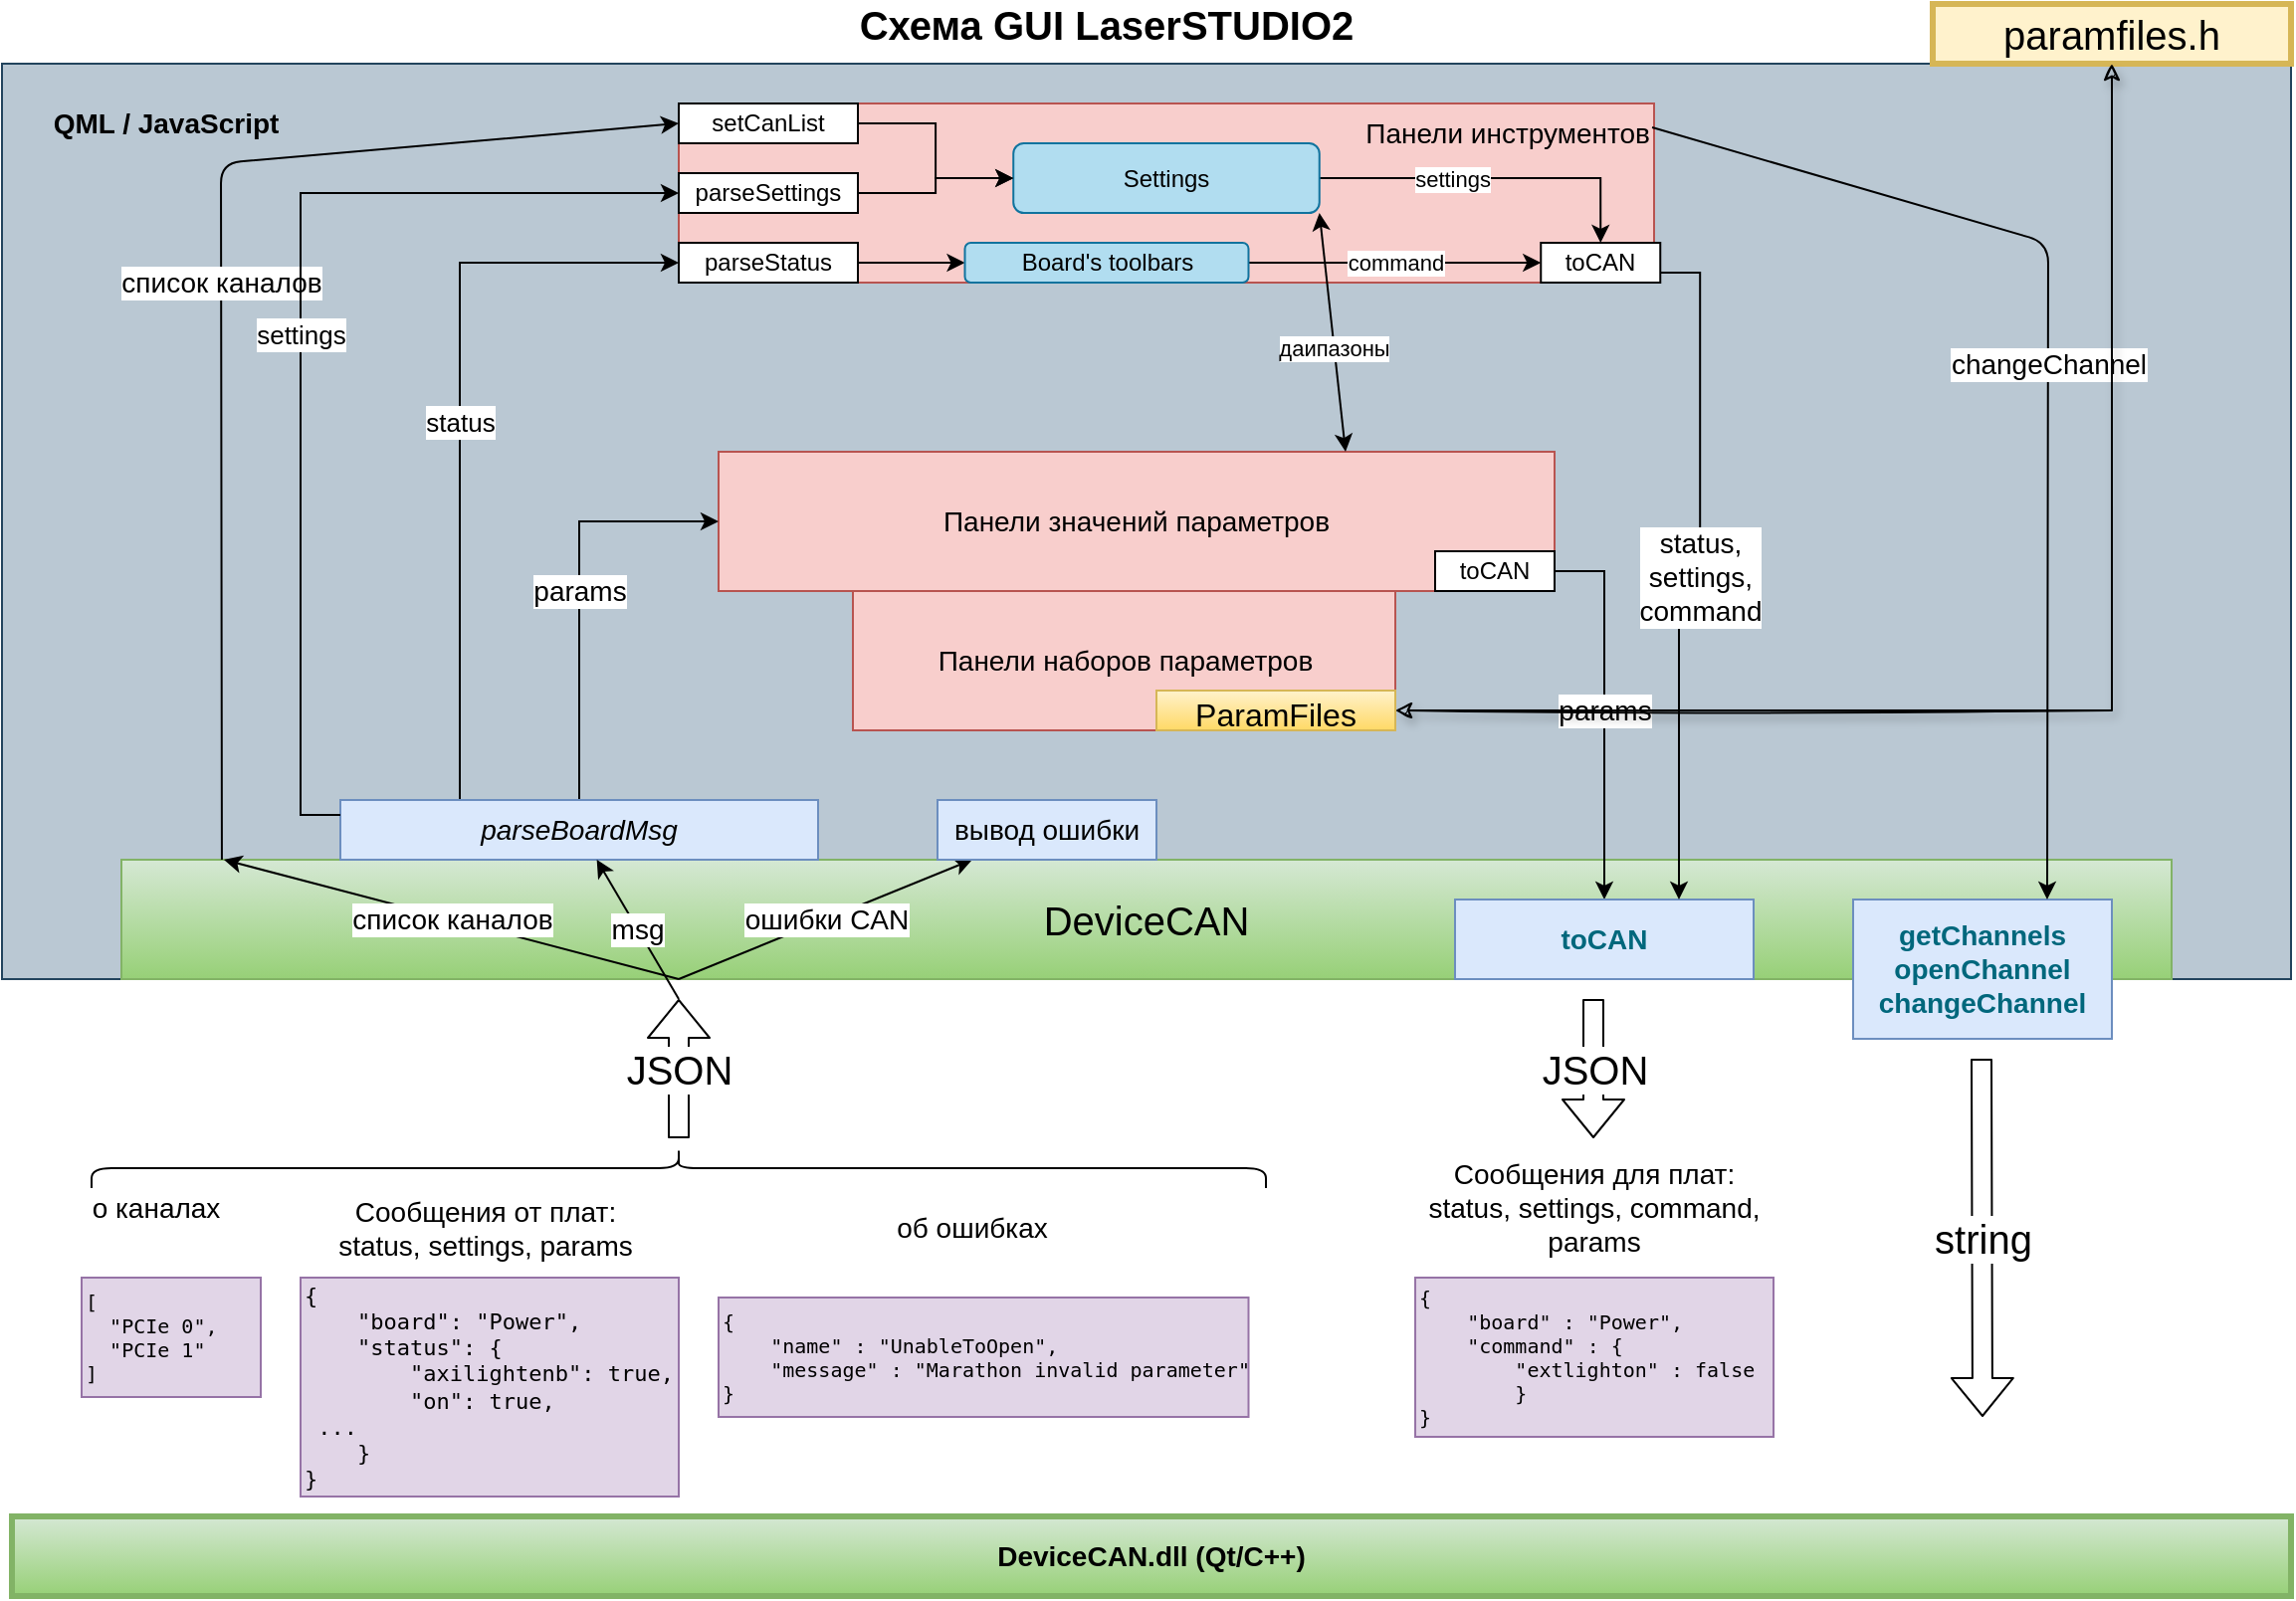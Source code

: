 <mxfile version="14.9.6" type="github">
  <diagram id="o6FBnnh21fnTWob_zk2f" name="Page-1">
    <mxGraphModel dx="1138" dy="602" grid="1" gridSize="10" guides="1" tooltips="1" connect="1" arrows="1" fold="1" page="1" pageScale="1" pageWidth="1169" pageHeight="827" math="0" shadow="0">
      <root>
        <mxCell id="0" />
        <mxCell id="1" parent="0" />
        <mxCell id="WA45sJLJeDe34Si-K1UF-1" value="" style="rounded=0;whiteSpace=wrap;html=1;fillColor=#bac8d3;strokeColor=#23445d;" parent="1" vertex="1">
          <mxGeometry x="10" y="50" width="1150" height="460" as="geometry" />
        </mxCell>
        <mxCell id="WA45sJLJeDe34Si-K1UF-2" value="QML / JavaScript" style="text;html=1;strokeColor=none;fillColor=none;align=center;verticalAlign=middle;whiteSpace=wrap;rounded=0;fontStyle=1;fontSize=14;" parent="1" vertex="1">
          <mxGeometry x="10" y="70" width="165" height="20" as="geometry" />
        </mxCell>
        <mxCell id="WA45sJLJeDe34Si-K1UF-3" value="Схема GUI LaserSTUDIO2" style="text;html=1;strokeColor=none;fillColor=none;align=center;verticalAlign=middle;whiteSpace=wrap;rounded=0;fontStyle=1;fontSize=20;" parent="1" vertex="1">
          <mxGeometry x="280" y="20" width="570" height="20" as="geometry" />
        </mxCell>
        <mxCell id="WA45sJLJeDe34Si-K1UF-5" value="JSON" style="shape=flexArrow;endArrow=classic;html=1;fontSize=20;" parent="1" edge="1">
          <mxGeometry width="50" height="50" relative="1" as="geometry">
            <mxPoint x="350" y="590" as="sourcePoint" />
            <mxPoint x="350" y="520" as="targetPoint" />
            <Array as="points" />
          </mxGeometry>
        </mxCell>
        <mxCell id="WA45sJLJeDe34Si-K1UF-6" value="DeviceCAN" style="rounded=0;whiteSpace=wrap;html=1;fontSize=20;gradientColor=#97d077;fillColor=#d5e8d4;strokeColor=#82b366;" parent="1" vertex="1">
          <mxGeometry x="70" y="450" width="1030" height="60" as="geometry" />
        </mxCell>
        <mxCell id="WA45sJLJeDe34Si-K1UF-11" value="&lt;div style=&quot;font-size: 10px&quot; align=&quot;left&quot;&gt;&lt;pre&gt;&lt;font style=&quot;font-size: 10px&quot;&gt;[&lt;br&gt;&lt;/font&gt;&lt;font style=&quot;font-size: 10px&quot;&gt;&lt;span class=&quot;pl-s&quot;&gt;&lt;span class=&quot;pl-pds&quot;&gt;  &quot;&lt;/span&gt;PCIe 0&lt;span class=&quot;pl-pds&quot;&gt;&quot;&lt;/span&gt;&lt;/span&gt;,&lt;/font&gt;&lt;font style=&quot;font-size: 10px&quot;&gt;&lt;br&gt;&lt;font style=&quot;font-size: 10px&quot;&gt;  &lt;span class=&quot;pl-s&quot;&gt;&lt;span class=&quot;pl-pds&quot;&gt;&quot;&lt;/span&gt;PCIe 1&lt;span class=&quot;pl-pds&quot;&gt;&quot;&lt;/span&gt;&lt;/span&gt;&lt;br&gt;]&lt;/font&gt;&lt;/font&gt;&lt;/pre&gt;&lt;/div&gt;" style="text;html=1;strokeColor=#9673a6;fillColor=#e1d5e7;align=left;verticalAlign=middle;whiteSpace=wrap;rounded=0;fontSize=20;" parent="1" vertex="1">
          <mxGeometry x="50" y="660" width="90" height="60" as="geometry" />
        </mxCell>
        <mxCell id="WA45sJLJeDe34Si-K1UF-13" value="" style="shape=curlyBracket;whiteSpace=wrap;html=1;rounded=1;flipH=1;fontSize=20;rotation=-90;" parent="1" vertex="1">
          <mxGeometry x="340" y="310" width="20" height="590" as="geometry" />
        </mxCell>
        <mxCell id="WA45sJLJeDe34Si-K1UF-14" value="&lt;font style=&quot;font-size: 14px&quot;&gt;о каналах&lt;/font&gt;" style="text;html=1;strokeColor=none;fillColor=none;align=center;verticalAlign=middle;whiteSpace=wrap;rounded=0;fontSize=14;" parent="1" vertex="1">
          <mxGeometry x="40" y="600" width="95" height="50" as="geometry" />
        </mxCell>
        <mxCell id="WA45sJLJeDe34Si-K1UF-16" value="&lt;pre style=&quot;font-size: 11px&quot;&gt;&lt;font style=&quot;font-size: 11px&quot;&gt;{&lt;br&gt;    &lt;span class=&quot;pl-s&quot;&gt;&lt;span class=&quot;pl-pds&quot;&gt;&quot;&lt;/span&gt;board&lt;span class=&quot;pl-pds&quot;&gt;&quot;&lt;/span&gt;&lt;/span&gt;: &lt;span class=&quot;pl-s&quot;&gt;&lt;span class=&quot;pl-pds&quot;&gt;&quot;&lt;/span&gt;Power&lt;span class=&quot;pl-pds&quot;&gt;&quot;&lt;/span&gt;&lt;/span&gt;,&lt;br&gt;    &lt;span class=&quot;pl-s&quot;&gt;&lt;span class=&quot;pl-pds&quot;&gt;&quot;&lt;/span&gt;status&lt;span class=&quot;pl-pds&quot;&gt;&quot;&lt;/span&gt;&lt;/span&gt;: {&lt;br&gt;        &lt;span class=&quot;pl-s&quot;&gt;&lt;span class=&quot;pl-pds&quot;&gt;&quot;&lt;/span&gt;axilightenb&lt;span class=&quot;pl-pds&quot;&gt;&quot;&lt;/span&gt;&lt;/span&gt;: &lt;span class=&quot;pl-c1&quot;&gt;true&lt;/span&gt;,&lt;br&gt;        &lt;span class=&quot;pl-s&quot;&gt;&lt;span class=&quot;pl-pds&quot;&gt;&quot;&lt;/span&gt;on&lt;span class=&quot;pl-pds&quot;&gt;&quot;&lt;/span&gt;&lt;/span&gt;: &lt;span class=&quot;pl-c1&quot;&gt;true&lt;/span&gt;,&lt;br&gt;&lt;span class=&quot;pl-c1&quot;&gt;&lt;/span&gt;&lt;span style=&quot;white-space: pre&quot;&gt; &lt;/span&gt;...&lt;br&gt;    }&lt;br&gt;}&lt;/font&gt;&lt;/pre&gt;" style="text;html=1;strokeColor=#9673a6;fillColor=#e1d5e7;align=left;verticalAlign=middle;whiteSpace=wrap;rounded=0;fontSize=20;" parent="1" vertex="1">
          <mxGeometry x="160" y="660" width="190" height="110" as="geometry" />
        </mxCell>
        <mxCell id="WA45sJLJeDe34Si-K1UF-17" value="Сообщения от плат:&lt;br&gt;status, settings, params" style="text;html=1;strokeColor=none;fillColor=none;align=center;verticalAlign=middle;whiteSpace=wrap;rounded=0;fontSize=14;" parent="1" vertex="1">
          <mxGeometry x="160" y="610" width="186.25" height="50" as="geometry" />
        </mxCell>
        <mxCell id="WA45sJLJeDe34Si-K1UF-18" value="&lt;div style=&quot;font-size: 10px&quot; align=&quot;left&quot;&gt;&lt;pre&gt;&lt;font style=&quot;font-size: 10px&quot;&gt;{&lt;br&gt;    &lt;span class=&quot;pl-s&quot;&gt;&lt;span class=&quot;pl-pds&quot;&gt;&quot;&lt;/span&gt;name&lt;span class=&quot;pl-pds&quot;&gt;&quot;&lt;/span&gt;&lt;/span&gt; : &lt;span class=&quot;pl-s&quot;&gt;&lt;span class=&quot;pl-pds&quot;&gt;&quot;&lt;/span&gt;UnableToOpen&lt;span class=&quot;pl-pds&quot;&gt;&quot;&lt;/span&gt;&lt;/span&gt;,&lt;br&gt;    &lt;span class=&quot;pl-s&quot;&gt;&lt;span class=&quot;pl-pds&quot;&gt;&quot;&lt;/span&gt;message&lt;span class=&quot;pl-pds&quot;&gt;&quot;&lt;/span&gt;&lt;/span&gt; : &lt;span class=&quot;pl-s&quot;&gt;&lt;span class=&quot;pl-pds&quot;&gt;&quot;&lt;/span&gt;Marathon invalid parameter&lt;span class=&quot;pl-pds&quot;&gt;&quot;&lt;/span&gt;&lt;/span&gt;    &lt;br&gt;}&lt;/font&gt;&lt;/pre&gt;&lt;/div&gt;" style="text;html=1;strokeColor=#9673a6;fillColor=#e1d5e7;align=left;verticalAlign=middle;whiteSpace=wrap;rounded=0;fontSize=20;" parent="1" vertex="1">
          <mxGeometry x="370" y="670" width="266.25" height="60" as="geometry" />
        </mxCell>
        <mxCell id="WA45sJLJeDe34Si-K1UF-19" value="об ошибках" style="text;html=1;strokeColor=none;fillColor=none;align=center;verticalAlign=middle;whiteSpace=wrap;rounded=0;fontSize=14;" parent="1" vertex="1">
          <mxGeometry x="450" y="610" width="95" height="50" as="geometry" />
        </mxCell>
        <mxCell id="WA45sJLJeDe34Si-K1UF-20" value="JSON" style="shape=flexArrow;endArrow=classic;html=1;fontSize=20;" parent="1" edge="1">
          <mxGeometry width="50" height="50" relative="1" as="geometry">
            <mxPoint x="809.5" y="520" as="sourcePoint" />
            <mxPoint x="809.5" y="590" as="targetPoint" />
            <Array as="points" />
          </mxGeometry>
        </mxCell>
        <mxCell id="WA45sJLJeDe34Si-K1UF-21" value="&lt;pre style=&quot;font-size: 10px&quot;&gt;&lt;font style=&quot;font-size: 10px&quot;&gt;{&lt;br&gt;    &lt;span class=&quot;pl-s&quot;&gt;&lt;span class=&quot;pl-pds&quot;&gt;&quot;&lt;/span&gt;board&lt;span class=&quot;pl-pds&quot;&gt;&quot;&lt;/span&gt;&lt;/span&gt; : &lt;span class=&quot;pl-s&quot;&gt;&lt;span class=&quot;pl-pds&quot;&gt;&quot;&lt;/span&gt;Power&lt;span class=&quot;pl-pds&quot;&gt;&quot;&lt;/span&gt;&lt;/span&gt;,&lt;br&gt;    &lt;span class=&quot;pl-s&quot;&gt;&lt;span class=&quot;pl-pds&quot;&gt;&quot;&lt;/span&gt;command&lt;span class=&quot;pl-pds&quot;&gt;&quot;&lt;/span&gt;&lt;/span&gt; : {&lt;br&gt;        &lt;span class=&quot;pl-s&quot;&gt;&lt;span class=&quot;pl-pds&quot;&gt;&quot;&lt;/span&gt;extlighton&lt;span class=&quot;pl-pds&quot;&gt;&quot;&lt;/span&gt;&lt;/span&gt; : &lt;span class=&quot;pl-c1&quot;&gt;false&lt;/span&gt;&lt;br&gt;        }&lt;br&gt;}&lt;/font&gt;&lt;/pre&gt;" style="text;html=1;strokeColor=#9673a6;fillColor=#e1d5e7;align=left;verticalAlign=middle;whiteSpace=wrap;rounded=0;fontSize=20;" parent="1" vertex="1">
          <mxGeometry x="720.01" y="660" width="180" height="80" as="geometry" />
        </mxCell>
        <mxCell id="WA45sJLJeDe34Si-K1UF-22" value="Сообщения для плат:&lt;br&gt;status, settings, command, params" style="text;html=1;strokeColor=none;fillColor=none;align=center;verticalAlign=middle;whiteSpace=wrap;rounded=0;fontSize=14;" parent="1" vertex="1">
          <mxGeometry x="716.88" y="600" width="186.25" height="50" as="geometry" />
        </mxCell>
        <mxCell id="WA45sJLJeDe34Si-K1UF-23" value="paramfiles.h" style="rounded=0;whiteSpace=wrap;html=1;fontSize=20;fillColor=#fff2cc;strokeColor=#d6b656;strokeWidth=3;" parent="1" vertex="1">
          <mxGeometry x="980" y="20" width="180" height="30" as="geometry" />
        </mxCell>
        <mxCell id="WA45sJLJeDe34Si-K1UF-44" value="params" style="edgeStyle=orthogonalEdgeStyle;rounded=0;orthogonalLoop=1;jettySize=auto;html=1;fontSize=14;exitX=1;exitY=0.5;exitDx=0;exitDy=0;" parent="1" source="kHzajwgepwgwfbWQUvhE-15" target="WA45sJLJeDe34Si-K1UF-32" edge="1">
          <mxGeometry relative="1" as="geometry" />
        </mxCell>
        <mxCell id="WA45sJLJeDe34Si-K1UF-24" value="Панели значений параметров" style="rounded=0;whiteSpace=wrap;html=1;fontSize=14;fillColor=#f8cecc;strokeColor=#b85450;" parent="1" vertex="1">
          <mxGeometry x="370" y="245" width="420" height="70" as="geometry" />
        </mxCell>
        <mxCell id="WA45sJLJeDe34Si-K1UF-27" value="&lt;span style=&quot;font-weight: 600 ; color: #00677c&quot;&gt;getChannels&lt;/span&gt;&lt;span style=&quot;font-weight: 600 ; color: #00677c&quot;&gt;&lt;br&gt;openChannel&lt;br&gt;&lt;/span&gt;&lt;span style=&quot;font-weight: 600 ; color: #00677c&quot;&gt;changeChannel&lt;/span&gt;" style="text;html=1;strokeColor=#6c8ebf;fillColor=#dae8fc;align=center;verticalAlign=middle;whiteSpace=wrap;rounded=0;fontSize=14;" parent="1" vertex="1">
          <mxGeometry x="940" y="470" width="130" height="70" as="geometry" />
        </mxCell>
        <mxCell id="WA45sJLJeDe34Si-K1UF-29" value="string" style="shape=flexArrow;endArrow=classic;html=1;fontSize=20;" parent="1" edge="1">
          <mxGeometry width="50" height="50" relative="1" as="geometry">
            <mxPoint x="1004.5" y="550" as="sourcePoint" />
            <mxPoint x="1005" y="730" as="targetPoint" />
            <Array as="points" />
          </mxGeometry>
        </mxCell>
        <mxCell id="WA45sJLJeDe34Si-K1UF-32" value="&lt;span style=&quot;font-weight: 600 ; color: #00677c&quot;&gt;toCAN&lt;/span&gt;" style="rounded=0;whiteSpace=wrap;html=1;fontSize=14;fillColor=#dae8fc;strokeColor=#6c8ebf;" parent="1" vertex="1">
          <mxGeometry x="740" y="470" width="150" height="40" as="geometry" />
        </mxCell>
        <mxCell id="WA45sJLJeDe34Si-K1UF-43" value="status,&lt;br&gt;settings, &lt;br&gt;command" style="edgeStyle=orthogonalEdgeStyle;rounded=0;orthogonalLoop=1;jettySize=auto;html=1;entryX=0.75;entryY=0;entryDx=0;entryDy=0;fontSize=14;exitX=1;exitY=0.75;exitDx=0;exitDy=0;" parent="1" source="kHzajwgepwgwfbWQUvhE-2" target="WA45sJLJeDe34Si-K1UF-32" edge="1">
          <mxGeometry relative="1" as="geometry" />
        </mxCell>
        <mxCell id="WA45sJLJeDe34Si-K1UF-33" value="Панели инструментов" style="rounded=0;whiteSpace=wrap;html=1;fontSize=14;fillColor=#f8cecc;strokeColor=#b85450;horizontal=1;verticalAlign=top;align=right;" parent="1" vertex="1">
          <mxGeometry x="350" y="70" width="490" height="90" as="geometry" />
        </mxCell>
        <mxCell id="WA45sJLJeDe34Si-K1UF-34" value="changeChannel" style="endArrow=classic;html=1;fontSize=14;exitX=0.998;exitY=0.133;exitDx=0;exitDy=0;entryX=0.75;entryY=0;entryDx=0;entryDy=0;exitPerimeter=0;" parent="1" source="WA45sJLJeDe34Si-K1UF-33" target="WA45sJLJeDe34Si-K1UF-27" edge="1">
          <mxGeometry width="50" height="50" relative="1" as="geometry">
            <mxPoint x="770" y="270" as="sourcePoint" />
            <mxPoint x="820" y="220" as="targetPoint" />
            <Array as="points">
              <mxPoint x="1038" y="140" />
            </Array>
          </mxGeometry>
        </mxCell>
        <mxCell id="WA45sJLJeDe34Si-K1UF-41" value="&lt;font style=&quot;font-size: 13px&quot;&gt;status&lt;/font&gt;" style="edgeStyle=orthogonalEdgeStyle;rounded=0;orthogonalLoop=1;jettySize=auto;html=1;fontSize=14;exitX=0.25;exitY=0;exitDx=0;exitDy=0;entryX=0;entryY=0.5;entryDx=0;entryDy=0;" parent="1" source="WA45sJLJeDe34Si-K1UF-35" target="kHzajwgepwgwfbWQUvhE-9" edge="1">
          <mxGeometry relative="1" as="geometry" />
        </mxCell>
        <mxCell id="WA45sJLJeDe34Si-K1UF-42" value="params" style="edgeStyle=orthogonalEdgeStyle;rounded=0;orthogonalLoop=1;jettySize=auto;html=1;entryX=0;entryY=0.5;entryDx=0;entryDy=0;fontSize=14;" parent="1" source="WA45sJLJeDe34Si-K1UF-35" target="WA45sJLJeDe34Si-K1UF-24" edge="1">
          <mxGeometry relative="1" as="geometry" />
        </mxCell>
        <mxCell id="WA45sJLJeDe34Si-K1UF-35" value="&lt;span style=&quot;font-style: italic&quot;&gt;parseBoardMsg&lt;/span&gt;" style="rounded=0;whiteSpace=wrap;html=1;fontSize=14;fillColor=#dae8fc;strokeColor=#6c8ebf;" parent="1" vertex="1">
          <mxGeometry x="180" y="420" width="240" height="30" as="geometry" />
        </mxCell>
        <mxCell id="WA45sJLJeDe34Si-K1UF-36" value="msg" style="endArrow=classic;html=1;fontSize=14;" parent="1" target="WA45sJLJeDe34Si-K1UF-35" edge="1">
          <mxGeometry width="50" height="50" relative="1" as="geometry">
            <mxPoint x="350" y="520" as="sourcePoint" />
            <mxPoint x="560" y="400" as="targetPoint" />
          </mxGeometry>
        </mxCell>
        <mxCell id="WA45sJLJeDe34Si-K1UF-37" value="список каналов" style="endArrow=classic;html=1;fontSize=14;entryX=0.05;entryY=0;entryDx=0;entryDy=0;entryPerimeter=0;" parent="1" target="WA45sJLJeDe34Si-K1UF-6" edge="1">
          <mxGeometry width="50" height="50" relative="1" as="geometry">
            <mxPoint x="350" y="510" as="sourcePoint" />
            <mxPoint x="560" y="400" as="targetPoint" />
          </mxGeometry>
        </mxCell>
        <mxCell id="WA45sJLJeDe34Si-K1UF-38" value="список каналов" style="endArrow=classic;html=1;fontSize=14;exitX=0.049;exitY=0;exitDx=0;exitDy=0;exitPerimeter=0;entryX=0;entryY=0.5;entryDx=0;entryDy=0;" parent="1" source="WA45sJLJeDe34Si-K1UF-6" target="kHzajwgepwgwfbWQUvhE-11" edge="1">
          <mxGeometry width="50" height="50" relative="1" as="geometry">
            <mxPoint x="180" y="450" as="sourcePoint" />
            <mxPoint x="240" y="155" as="targetPoint" />
            <Array as="points">
              <mxPoint x="120" y="100" />
            </Array>
          </mxGeometry>
        </mxCell>
        <mxCell id="WA45sJLJeDe34Si-K1UF-39" value="ошибки CAN" style="endArrow=classic;html=1;fontSize=14;entryX=0.415;entryY=0;entryDx=0;entryDy=0;entryPerimeter=0;" parent="1" target="WA45sJLJeDe34Si-K1UF-6" edge="1">
          <mxGeometry width="50" height="50" relative="1" as="geometry">
            <mxPoint x="350" y="510" as="sourcePoint" />
            <mxPoint x="188.15" y="458.02" as="targetPoint" />
          </mxGeometry>
        </mxCell>
        <mxCell id="WA45sJLJeDe34Si-K1UF-40" value="вывод ошибки" style="rounded=0;whiteSpace=wrap;html=1;fontSize=14;fillColor=#dae8fc;strokeColor=#6c8ebf;" parent="1" vertex="1">
          <mxGeometry x="480" y="420" width="110" height="30" as="geometry" />
        </mxCell>
        <mxCell id="WA45sJLJeDe34Si-K1UF-47" value="" style="edgeStyle=orthogonalEdgeStyle;rounded=0;orthogonalLoop=1;jettySize=auto;html=1;fontSize=14;jumpStyle=none;shadow=1;sketch=1;startArrow=classic;startFill=1;" parent="1" source="WA45sJLJeDe34Si-K1UF-9" target="WA45sJLJeDe34Si-K1UF-23" edge="1">
          <mxGeometry relative="1" as="geometry" />
        </mxCell>
        <mxCell id="WA45sJLJeDe34Si-K1UF-46" value="Панели наборов параметров" style="rounded=0;whiteSpace=wrap;html=1;fontSize=14;fillColor=#f8cecc;strokeColor=#b85450;" parent="1" vertex="1">
          <mxGeometry x="437.5" y="315" width="272.5" height="70" as="geometry" />
        </mxCell>
        <mxCell id="WA45sJLJeDe34Si-K1UF-48" value="&lt;b&gt;DeviceCAN.dll (Qt/C++)&lt;br&gt;&lt;/b&gt;" style="rounded=0;whiteSpace=wrap;html=1;fontSize=14;fillColor=#d5e8d4;strokeColor=#82b366;gradientColor=#97d077;strokeWidth=3;" parent="1" vertex="1">
          <mxGeometry x="15" y="780" width="1145" height="40" as="geometry" />
        </mxCell>
        <mxCell id="WA45sJLJeDe34Si-K1UF-9" value="&lt;font style=&quot;font-size: 16px&quot;&gt;ParamFiles&lt;/font&gt;" style="rounded=0;whiteSpace=wrap;html=1;fontSize=20;gradientColor=#ffd966;fillColor=#fff2cc;strokeColor=#d6b656;" parent="1" vertex="1">
          <mxGeometry x="590" y="365" width="120" height="20" as="geometry" />
        </mxCell>
        <mxCell id="kHzajwgepwgwfbWQUvhE-2" value="toCAN" style="rounded=0;whiteSpace=wrap;html=1;" vertex="1" parent="1">
          <mxGeometry x="783.13" y="140" width="60" height="20" as="geometry" />
        </mxCell>
        <mxCell id="kHzajwgepwgwfbWQUvhE-4" value="command" style="edgeStyle=orthogonalEdgeStyle;rounded=0;orthogonalLoop=1;jettySize=auto;html=1;startArrow=none;" edge="1" parent="1" source="kHzajwgepwgwfbWQUvhE-14" target="kHzajwgepwgwfbWQUvhE-2">
          <mxGeometry relative="1" as="geometry" />
        </mxCell>
        <mxCell id="kHzajwgepwgwfbWQUvhE-23" value="settings" style="edgeStyle=orthogonalEdgeStyle;rounded=0;orthogonalLoop=1;jettySize=auto;html=1;entryX=0.5;entryY=0;entryDx=0;entryDy=0;align=right;" edge="1" parent="1" source="kHzajwgepwgwfbWQUvhE-3" target="kHzajwgepwgwfbWQUvhE-2">
          <mxGeometry relative="1" as="geometry" />
        </mxCell>
        <mxCell id="kHzajwgepwgwfbWQUvhE-3" value="Settings" style="rounded=1;whiteSpace=wrap;html=1;fillColor=#b1ddf0;strokeColor=#10739e;" vertex="1" parent="1">
          <mxGeometry x="518.12" y="90" width="153.75" height="35" as="geometry" />
        </mxCell>
        <mxCell id="kHzajwgepwgwfbWQUvhE-6" value="&lt;font style=&quot;font-size: 13px&quot;&gt;settings&lt;/font&gt;" style="edgeStyle=orthogonalEdgeStyle;rounded=0;orthogonalLoop=1;jettySize=auto;html=1;entryX=0;entryY=0.5;entryDx=0;entryDy=0;fontSize=14;exitX=0;exitY=0.25;exitDx=0;exitDy=0;" edge="1" parent="1" source="WA45sJLJeDe34Si-K1UF-35" target="kHzajwgepwgwfbWQUvhE-7">
          <mxGeometry relative="1" as="geometry">
            <mxPoint x="272.5" y="410" as="sourcePoint" />
            <mxPoint x="360" y="135" as="targetPoint" />
          </mxGeometry>
        </mxCell>
        <mxCell id="kHzajwgepwgwfbWQUvhE-8" style="edgeStyle=orthogonalEdgeStyle;rounded=0;orthogonalLoop=1;jettySize=auto;html=1;" edge="1" parent="1" source="kHzajwgepwgwfbWQUvhE-7" target="kHzajwgepwgwfbWQUvhE-3">
          <mxGeometry relative="1" as="geometry" />
        </mxCell>
        <mxCell id="kHzajwgepwgwfbWQUvhE-7" value="parseSettings" style="rounded=0;whiteSpace=wrap;html=1;" vertex="1" parent="1">
          <mxGeometry x="350" y="105" width="90" height="20" as="geometry" />
        </mxCell>
        <mxCell id="kHzajwgepwgwfbWQUvhE-22" style="edgeStyle=orthogonalEdgeStyle;rounded=0;orthogonalLoop=1;jettySize=auto;html=1;entryX=0;entryY=0.5;entryDx=0;entryDy=0;" edge="1" parent="1" source="kHzajwgepwgwfbWQUvhE-9" target="kHzajwgepwgwfbWQUvhE-14">
          <mxGeometry relative="1" as="geometry" />
        </mxCell>
        <mxCell id="kHzajwgepwgwfbWQUvhE-9" value="parseStatus" style="rounded=0;whiteSpace=wrap;html=1;" vertex="1" parent="1">
          <mxGeometry x="350" y="140" width="90" height="20" as="geometry" />
        </mxCell>
        <mxCell id="kHzajwgepwgwfbWQUvhE-12" style="edgeStyle=orthogonalEdgeStyle;rounded=0;orthogonalLoop=1;jettySize=auto;html=1;" edge="1" parent="1" source="kHzajwgepwgwfbWQUvhE-11" target="kHzajwgepwgwfbWQUvhE-3">
          <mxGeometry relative="1" as="geometry" />
        </mxCell>
        <mxCell id="kHzajwgepwgwfbWQUvhE-11" value="setCanList" style="rounded=0;whiteSpace=wrap;html=1;" vertex="1" parent="1">
          <mxGeometry x="350" y="70" width="90" height="20" as="geometry" />
        </mxCell>
        <mxCell id="kHzajwgepwgwfbWQUvhE-15" value="toCAN" style="rounded=0;whiteSpace=wrap;html=1;" vertex="1" parent="1">
          <mxGeometry x="730" y="295" width="60" height="20" as="geometry" />
        </mxCell>
        <mxCell id="kHzajwgepwgwfbWQUvhE-14" value="Board&#39;s toolbars" style="rounded=1;whiteSpace=wrap;html=1;fillColor=#b1ddf0;strokeColor=#10739e;" vertex="1" parent="1">
          <mxGeometry x="493.75" y="140" width="142.5" height="20" as="geometry" />
        </mxCell>
        <mxCell id="kHzajwgepwgwfbWQUvhE-24" value="" style="endArrow=classic;startArrow=classic;html=1;align=right;verticalAlign=top;entryX=1;entryY=1;entryDx=0;entryDy=0;exitX=0.75;exitY=0;exitDx=0;exitDy=0;" edge="1" parent="1" source="WA45sJLJeDe34Si-K1UF-24" target="kHzajwgepwgwfbWQUvhE-3">
          <mxGeometry width="50" height="50" relative="1" as="geometry">
            <mxPoint x="672" y="230" as="sourcePoint" />
            <mxPoint x="720" y="180" as="targetPoint" />
          </mxGeometry>
        </mxCell>
        <mxCell id="kHzajwgepwgwfbWQUvhE-25" value="даипазоны" style="edgeLabel;html=1;align=center;verticalAlign=middle;resizable=0;points=[];" vertex="1" connectable="0" parent="kHzajwgepwgwfbWQUvhE-24">
          <mxGeometry x="-0.124" relative="1" as="geometry">
            <mxPoint as="offset" />
          </mxGeometry>
        </mxCell>
      </root>
    </mxGraphModel>
  </diagram>
</mxfile>
